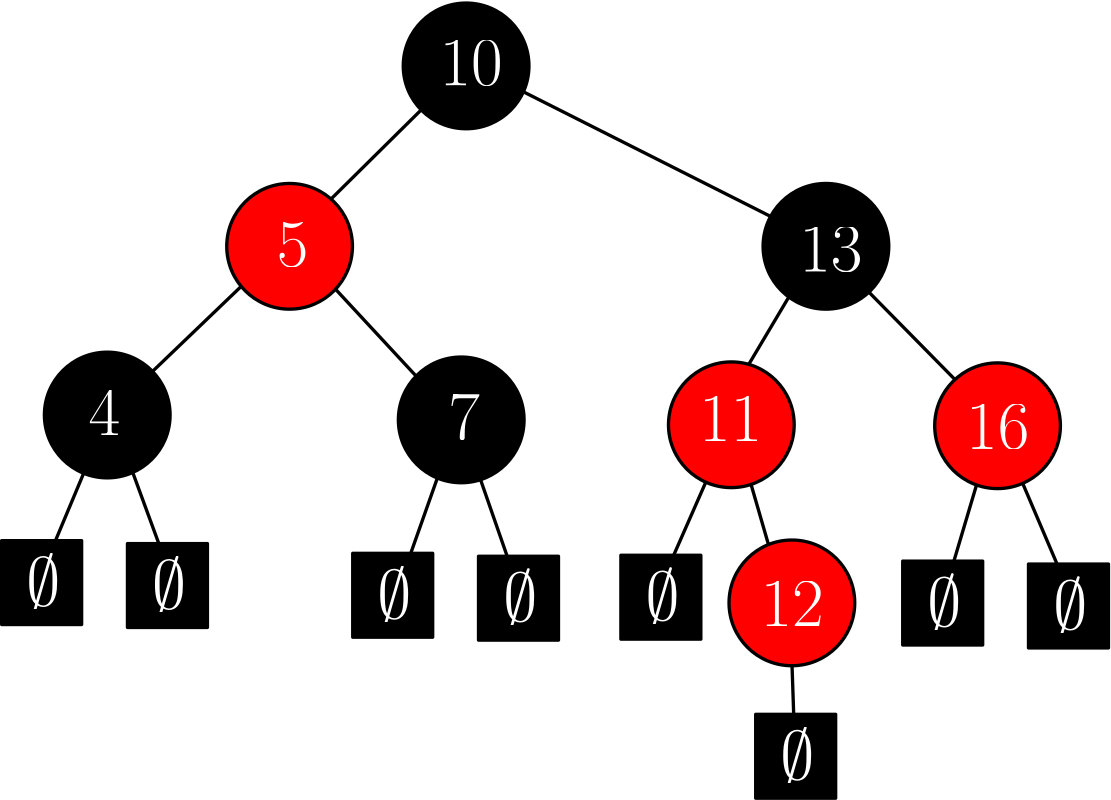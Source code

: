 <?xml version="1.0"?>
<!DOCTYPE ipe SYSTEM "ipe.dtd">
<ipe version="70218" creator="Ipe 7.2.25">
<info created="D:20220620084021" modified="D:20220620115724"/>
<ipestyle name="basic">
<symbol name="arrow/arc(spx)">
<path stroke="sym-stroke" fill="sym-stroke" pen="sym-pen">
0 0 m
-1 0.333 l
-1 -0.333 l
h
</path>
</symbol>
<symbol name="arrow/farc(spx)">
<path stroke="sym-stroke" fill="white" pen="sym-pen">
0 0 m
-1 0.333 l
-1 -0.333 l
h
</path>
</symbol>
<symbol name="arrow/ptarc(spx)">
<path stroke="sym-stroke" fill="sym-stroke" pen="sym-pen">
0 0 m
-1 0.333 l
-0.8 0 l
-1 -0.333 l
h
</path>
</symbol>
<symbol name="arrow/fptarc(spx)">
<path stroke="sym-stroke" fill="white" pen="sym-pen">
0 0 m
-1 0.333 l
-0.8 0 l
-1 -0.333 l
h
</path>
</symbol>
<symbol name="mark/circle(sx)" transformations="translations">
<path fill="sym-stroke">
0.6 0 0 0.6 0 0 e
0.4 0 0 0.4 0 0 e
</path>
</symbol>
<symbol name="mark/disk(sx)" transformations="translations">
<path fill="sym-stroke">
0.6 0 0 0.6 0 0 e
</path>
</symbol>
<symbol name="mark/fdisk(sfx)" transformations="translations">
<group>
<path fill="sym-fill">
0.5 0 0 0.5 0 0 e
</path>
<path fill="sym-stroke" fillrule="eofill">
0.6 0 0 0.6 0 0 e
0.4 0 0 0.4 0 0 e
</path>
</group>
</symbol>
<symbol name="mark/box(sx)" transformations="translations">
<path fill="sym-stroke" fillrule="eofill">
-0.6 -0.6 m
0.6 -0.6 l
0.6 0.6 l
-0.6 0.6 l
h
-0.4 -0.4 m
0.4 -0.4 l
0.4 0.4 l
-0.4 0.4 l
h
</path>
</symbol>
<symbol name="mark/square(sx)" transformations="translations">
<path fill="sym-stroke">
-0.6 -0.6 m
0.6 -0.6 l
0.6 0.6 l
-0.6 0.6 l
h
</path>
</symbol>
<symbol name="mark/fsquare(sfx)" transformations="translations">
<group>
<path fill="sym-fill">
-0.5 -0.5 m
0.5 -0.5 l
0.5 0.5 l
-0.5 0.5 l
h
</path>
<path fill="sym-stroke" fillrule="eofill">
-0.6 -0.6 m
0.6 -0.6 l
0.6 0.6 l
-0.6 0.6 l
h
-0.4 -0.4 m
0.4 -0.4 l
0.4 0.4 l
-0.4 0.4 l
h
</path>
</group>
</symbol>
<symbol name="mark/cross(sx)" transformations="translations">
<group>
<path fill="sym-stroke">
-0.43 -0.57 m
0.57 0.43 l
0.43 0.57 l
-0.57 -0.43 l
h
</path>
<path fill="sym-stroke">
-0.43 0.57 m
0.57 -0.43 l
0.43 -0.57 l
-0.57 0.43 l
h
</path>
</group>
</symbol>
<symbol name="arrow/fnormal(spx)">
<path stroke="sym-stroke" fill="white" pen="sym-pen">
0 0 m
-1 0.333 l
-1 -0.333 l
h
</path>
</symbol>
<symbol name="arrow/pointed(spx)">
<path stroke="sym-stroke" fill="sym-stroke" pen="sym-pen">
0 0 m
-1 0.333 l
-0.8 0 l
-1 -0.333 l
h
</path>
</symbol>
<symbol name="arrow/fpointed(spx)">
<path stroke="sym-stroke" fill="white" pen="sym-pen">
0 0 m
-1 0.333 l
-0.8 0 l
-1 -0.333 l
h
</path>
</symbol>
<symbol name="arrow/linear(spx)">
<path stroke="sym-stroke" pen="sym-pen">
-1 0.333 m
0 0 l
-1 -0.333 l
</path>
</symbol>
<symbol name="arrow/fdouble(spx)">
<path stroke="sym-stroke" fill="white" pen="sym-pen">
0 0 m
-1 0.333 l
-1 -0.333 l
h
-1 0 m
-2 0.333 l
-2 -0.333 l
h
</path>
</symbol>
<symbol name="arrow/double(spx)">
<path stroke="sym-stroke" fill="sym-stroke" pen="sym-pen">
0 0 m
-1 0.333 l
-1 -0.333 l
h
-1 0 m
-2 0.333 l
-2 -0.333 l
h
</path>
</symbol>
<symbol name="arrow/mid-normal(spx)">
<path stroke="sym-stroke" fill="sym-stroke" pen="sym-pen">
0.5 0 m
-0.5 0.333 l
-0.5 -0.333 l
h
</path>
</symbol>
<symbol name="arrow/mid-fnormal(spx)">
<path stroke="sym-stroke" fill="white" pen="sym-pen">
0.5 0 m
-0.5 0.333 l
-0.5 -0.333 l
h
</path>
</symbol>
<symbol name="arrow/mid-pointed(spx)">
<path stroke="sym-stroke" fill="sym-stroke" pen="sym-pen">
0.5 0 m
-0.5 0.333 l
-0.3 0 l
-0.5 -0.333 l
h
</path>
</symbol>
<symbol name="arrow/mid-fpointed(spx)">
<path stroke="sym-stroke" fill="white" pen="sym-pen">
0.5 0 m
-0.5 0.333 l
-0.3 0 l
-0.5 -0.333 l
h
</path>
</symbol>
<symbol name="arrow/mid-double(spx)">
<path stroke="sym-stroke" fill="sym-stroke" pen="sym-pen">
1 0 m
0 0.333 l
0 -0.333 l
h
0 0 m
-1 0.333 l
-1 -0.333 l
h
</path>
</symbol>
<symbol name="arrow/mid-fdouble(spx)">
<path stroke="sym-stroke" fill="white" pen="sym-pen">
1 0 m
0 0.333 l
0 -0.333 l
h
0 0 m
-1 0.333 l
-1 -0.333 l
h
</path>
</symbol>
<anglesize name="22.5 deg" value="22.5"/>
<anglesize name="30 deg" value="30"/>
<anglesize name="45 deg" value="45"/>
<anglesize name="60 deg" value="60"/>
<anglesize name="90 deg" value="90"/>
<arrowsize name="large" value="10"/>
<arrowsize name="small" value="5"/>
<arrowsize name="tiny" value="3"/>
<color name="blue" value="0 0 1"/>
<color name="brown" value="0.647 0.165 0.165"/>
<color name="darkblue" value="0 0 0.545"/>
<color name="darkcyan" value="0 0.545 0.545"/>
<color name="darkgray" value="0.663"/>
<color name="darkgreen" value="0 0.392 0"/>
<color name="darkmagenta" value="0.545 0 0.545"/>
<color name="darkorange" value="1 0.549 0"/>
<color name="darkred" value="0.545 0 0"/>
<color name="gold" value="1 0.843 0"/>
<color name="gray" value="0.745"/>
<color name="green" value="0 1 0"/>
<color name="lightblue" value="0.678 0.847 0.902"/>
<color name="lightcyan" value="0.878 1 1"/>
<color name="lightgray" value="0.827"/>
<color name="lightgreen" value="0.565 0.933 0.565"/>
<color name="lightyellow" value="1 1 0.878"/>
<color name="navy" value="0 0 0.502"/>
<color name="orange" value="1 0.647 0"/>
<color name="pink" value="1 0.753 0.796"/>
<color name="purple" value="0.627 0.125 0.941"/>
<color name="red" value="1 0 0"/>
<color name="seagreen" value="0.18 0.545 0.341"/>
<color name="turquoise" value="0.251 0.878 0.816"/>
<color name="violet" value="0.933 0.51 0.933"/>
<color name="yellow" value="1 1 0"/>
<dashstyle name="dash dot dotted" value="[4 2 1 2 1 2] 0"/>
<dashstyle name="dash dotted" value="[4 2 1 2] 0"/>
<dashstyle name="dashed" value="[4] 0"/>
<dashstyle name="dotted" value="[1 3] 0"/>
<gridsize name="10 pts (~3.5 mm)" value="10"/>
<gridsize name="14 pts (~5 mm)" value="14"/>
<gridsize name="16 pts (~6 mm)" value="16"/>
<gridsize name="20 pts (~7 mm)" value="20"/>
<gridsize name="28 pts (~10 mm)" value="28"/>
<gridsize name="32 pts (~12 mm)" value="32"/>
<gridsize name="4 pts" value="4"/>
<gridsize name="56 pts (~20 mm)" value="56"/>
<gridsize name="8 pts (~3 mm)" value="8"/>
<opacity name="10%" value="0.1"/>
<opacity name="30%" value="0.3"/>
<opacity name="50%" value="0.5"/>
<opacity name="75%" value="0.75"/>
<pen name="fat" value="1.2"/>
<pen name="heavier" value="0.8"/>
<pen name="ultrafat" value="2"/>
<symbolsize name="large" value="5"/>
<symbolsize name="small" value="2"/>
<symbolsize name="tiny" value="1.1"/>
<textsize name="Huge" value="\Huge"/>
<textsize name="LARGE" value="\LARGE"/>
<textsize name="Large" value="\Large"/>
<textsize name="footnote" value="\footnotesize"/>
<textsize name="huge" value="\huge"/>
<textsize name="large" value="\large"/>
<textsize name="script" value="\scriptsize"/>
<textsize name="small" value="\small"/>
<textsize name="tiny" value="\tiny"/>
<textstyle name="center" begin="\begin{center}" end="\end{center}"/>
<textstyle name="item" begin="\begin{itemize}\item{}" end="\end{itemize}"/>
<textstyle name="itemize" begin="\begin{itemize}" end="\end{itemize}"/>
<tiling name="falling" angle="-60" step="4" width="1"/>
<tiling name="rising" angle="30" step="4" width="1"/>
</ipestyle>
<page>
<layer name="beta"/>
<layer name="alpha"/>
<view layers="beta alpha" active="beta"/>
<path layer="beta" stroke="black" pen="fat">
373.198 571.181 m
374.819 523.622 l
</path>
<path stroke="black" pen="fat">
128.014 640.679 m
102.738 580.297 l
</path>
<path stroke="black" pen="fat">
128.716 640.679 m
150.482 581.351 l
</path>
<path stroke="black" pen="fat">
254.043 639.275 m
231.575 575.734 l
</path>
<path stroke="black" pen="fat">
254.043 638.923 m
276.51 574.33 l
</path>
<path stroke="black" pen="fat">
351.987 636.466 m
325.307 575.734 l
</path>
<path stroke="black" pen="fat">
352.338 638.572 m
371.646 571.872 l
</path>
<path stroke="black" pen="fat">
447.122 637.519 m
427.814 572.574 l
</path>
<path stroke="black" pen="fat">
446.771 639.275 m
475.909 570.819 l
</path>
<path stroke="0" pen="fat">
257.553 766.707 m
193.661 703.517 l
125.557 638.221 l
</path>
<path stroke="0" pen="fat">
192.608 703.517 m
255.447 635.764 l
</path>
<path stroke="0" pen="fat">
259.308 765.303 m
384.635 702.113 l
</path>
<path stroke="0" pen="fat">
384.284 701.762 m
345.668 636.817 l
</path>
<path stroke="0" pen="fat">
383.231 702.815 m
449.931 635.062 l
</path>
<path matrix="1 0 0 1 49.0532 -67.3483" stroke="black" fill="1 0 0" pen="fat">
22.6274 0 0 22.6274 144 768 e
</path>
<path matrix="1 0 0 1 112.594 -2.40304" stroke="black" fill="0" pen="fat">
22.6274 0 0 22.6274 144 768 e
</path>
<path matrix="1 0 0 1 -16.5943 -128.08" stroke="black" fill="0" pen="fat">
22.6274 0 0 22.6274 144 768 e
</path>
<path matrix="1 0 0 1 110.838 -129.835" stroke="black" fill="0" pen="fat">
22.6274 0 0 22.6274 144 768 e
</path>
<path matrix="1 0 0 1 242.133 -67.3476" stroke="black" fill="0" pen="fat">
22.6274 0 0 22.6274 144 768 e
</path>
<path matrix="1 0 0 1 208.08 -131.591" stroke="black" fill="1 0 0" pen="fat">
22.6274 0 0 22.6274 144 768 e
</path>
<path matrix="1 0 0 1 303.918 -131.942" stroke="black" fill="1 0 0" pen="fat">
22.6274 0 0 22.6274 144 768 e
</path>
<path matrix="1 0 0 1 24.9248 -0.351054" stroke="black" fill="black" pen="fat">
64.4734 595.042 m
64.4734 564.851 l
93.2598 564.851 l
93.2598 595.042 l
h
</path>
<text matrix="1 0 0 1 -20.7122 93.0293" transformations="translations" pos="118.887 478.492" stroke="white" type="label" width="12.394" height="18.597" depth="1.37" valign="baseline" size="Huge" style="math">\emptyset</text>
<path matrix="1 0 0 1 70.211 -1.40414" stroke="black" fill="black" pen="fat">
64.4734 595.042 m
64.4734 564.851 l
93.2598 564.851 l
93.2598 595.042 l
h
</path>
<text matrix="1 0 0 1 24.574 91.9763" transformations="translations" pos="118.887 478.492" stroke="white" type="label" width="12.394" height="18.597" depth="1.37" valign="baseline" size="Huge" style="math">\emptyset </text>
<path matrix="1 0 0 1 151.304 -4.91454" stroke="black" fill="black" pen="fat">
64.4734 595.042 m
64.4734 564.851 l
93.2598 564.851 l
93.2598 595.042 l
h
</path>
<text matrix="1 0 0 1 105.667 88.4658" transformations="translations" pos="118.887 478.492" stroke="white" type="label" width="12.394" height="18.597" depth="1.37" valign="baseline" size="Huge" style="math">\emptyset </text>
<path matrix="1 0 0 1 196.59 -5.96763" stroke="black" fill="black" pen="fat">
64.4734 595.042 m
64.4734 564.851 l
93.2598 564.851 l
93.2598 595.042 l
h
</path>
<text matrix="1 0 0 1 150.953 87.4128" transformations="translations" pos="118.887 478.492" stroke="white" type="label" width="12.394" height="18.597" depth="1.37" valign="baseline" size="Huge" style="math">\emptyset </text>
<path matrix="1 0 0 1 247.844 -5.61665" stroke="black" fill="black" pen="fat">
64.4734 595.042 m
64.4734 564.851 l
93.2598 564.851 l
93.2598 595.042 l
h
</path>
<text matrix="1 0 0 1 202.207 87.7637" transformations="translations" pos="118.887 478.492" stroke="white" type="label" width="12.394" height="18.597" depth="1.37" valign="baseline" size="Huge" style="math">\emptyset</text>
<path matrix="1 0 0 1 296.373 -62.8755" stroke="black" fill="black" pen="fat">
64.4734 595.042 m
64.4734 564.851 l
93.2598 564.851 l
93.2598 595.042 l
h
</path>
<text matrix="1 0 0 1 250.736 30.5049" transformations="translations" pos="118.887 478.492" stroke="white" type="label" width="12.394" height="18.597" depth="1.37" valign="baseline" size="Huge" style="math">\emptyset </text>
<path matrix="1 0 0 1 349.299 -7.72298" stroke="black" fill="black" pen="fat">
64.4734 595.042 m
64.4734 564.851 l
93.2598 564.851 l
93.2598 595.042 l
h
</path>
<text matrix="1 0 0 1 303.662 85.6574" transformations="translations" pos="118.887 478.492" stroke="white" type="label" width="12.394" height="18.597" depth="1.37" valign="baseline" size="Huge" style="math">\emptyset</text>
<path matrix="1 0 0 1 394.585 -8.77606" stroke="black" fill="black" pen="fat">
64.4734 595.042 m
64.4734 564.851 l
93.2598 564.851 l
93.2598 595.042 l
h
</path>
<text matrix="1 0 0 1 348.948 84.6044" transformations="translations" pos="118.887 478.492" stroke="white" type="label" width="12.394" height="18.597" depth="1.37" valign="baseline" size="Huge" style="math">\emptyset </text>
<text matrix="1 0 0 1 185.006 262.94" transformations="translations" pos="62.016 495.693" stroke="white" type="label" width="22.736" height="15.978" depth="0" valign="baseline" size="Huge">10</text>
<text matrix="1 0 0 1 126.38 197.643" transformations="translations" pos="62.016 495.693" stroke="white" type="label" width="11.368" height="15.978" depth="0" valign="baseline" size="Huge">5</text>
<text matrix="1 0 0 1 58.6261 136.911" transformations="translations" pos="62.016 495.693" stroke="white" type="label" width="11.368" height="15.978" depth="0" valign="baseline" size="Huge">4</text>
<text matrix="1 0 0 1 188.165 135.507" transformations="translations" pos="62.016 495.693" stroke="white" type="label" width="11.368" height="15.978" depth="0" valign="baseline" size="Huge">7</text>
<text matrix="1 0 0 1 314.544 195.888" transformations="translations" pos="62.016 495.693" stroke="white" type="label" width="22.736" height="15.978" depth="0" valign="baseline" size="Huge">13</text>
<text matrix="1 0 0 1 278.386 134.805" transformations="translations" pos="62.016 495.693" stroke="white" type="label" width="22.736" height="15.978" depth="0" valign="baseline" size="Huge">11</text>
<text matrix="1 0 0 1 374.575 131.996" transformations="translations" pos="62.016 495.693" stroke="white" type="label" width="22.736" height="15.978" depth="0" valign="baseline" size="Huge">16</text>
<path matrix="1 0 0 1 229.877 -195.714" stroke="black" fill="1 0 0" pen="fat">
22.6274 0 0 22.6274 144 768 e
</path>
<text matrix="1 0 0 1 300.534 68.2241" transformations="translations" pos="62.016 495.693" stroke="white" type="label" width="22.736" height="15.978" depth="0" valign="baseline" size="Huge">12</text>
</page>
</ipe>
